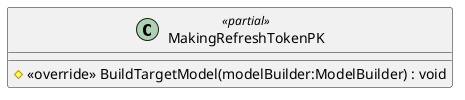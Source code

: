 @startuml
class MakingRefreshTokenPK <<partial>> {
    # <<override>> BuildTargetModel(modelBuilder:ModelBuilder) : void
}
@enduml
